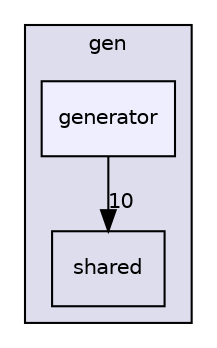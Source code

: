 digraph "/home/bruno/Documents/IC/BenchGen/src/gen/generator" {
  compound=true
  node [ fontsize="10", fontname="Helvetica"];
  edge [ labelfontsize="10", labelfontname="Helvetica"];
  subgraph clusterdir_8f4776c0a463d1ee0804df2637941998 {
    graph [ bgcolor="#ddddee", pencolor="black", label="gen" fontname="Helvetica", fontsize="10", URL="dir_8f4776c0a463d1ee0804df2637941998.html"]
  dir_24557070e25569301ed3ff56f5b731ef [shape=box label="shared" URL="dir_24557070e25569301ed3ff56f5b731ef.html"];
  dir_67d0f892bddef1186087c004512afa49 [shape=box, label="generator", style="filled", fillcolor="#eeeeff", pencolor="black", URL="dir_67d0f892bddef1186087c004512afa49.html"];
  }
  dir_67d0f892bddef1186087c004512afa49->dir_24557070e25569301ed3ff56f5b731ef [headlabel="10", labeldistance=1.5 headhref="dir_000003_000007.html"];
}
